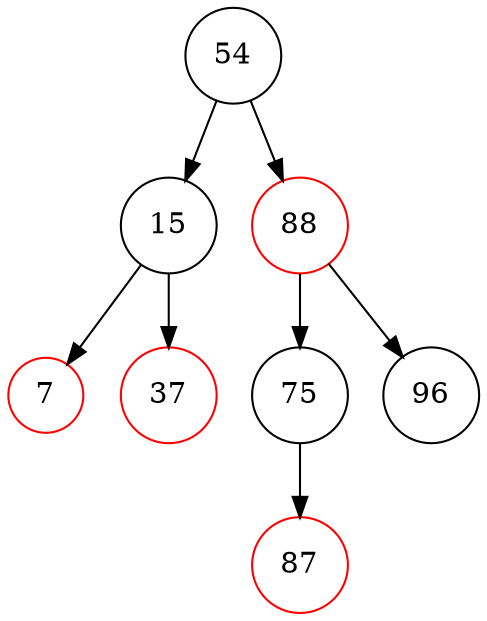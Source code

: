 digraph RBTree {
    node [shape=circle];
    "54" [color=black];
    "54" -> "15";
    "15" [color=black];
    "15" -> "7";
    "7" [color=red];
    "15" -> "37";
    "37" [color=red];
    "54" -> "88";
    "88" [color=red];
    "88" -> "75";
    "75" [color=black];
    "75" -> "87";
    "87" [color=red];
    "88" -> "96";
    "96" [color=black];
}
